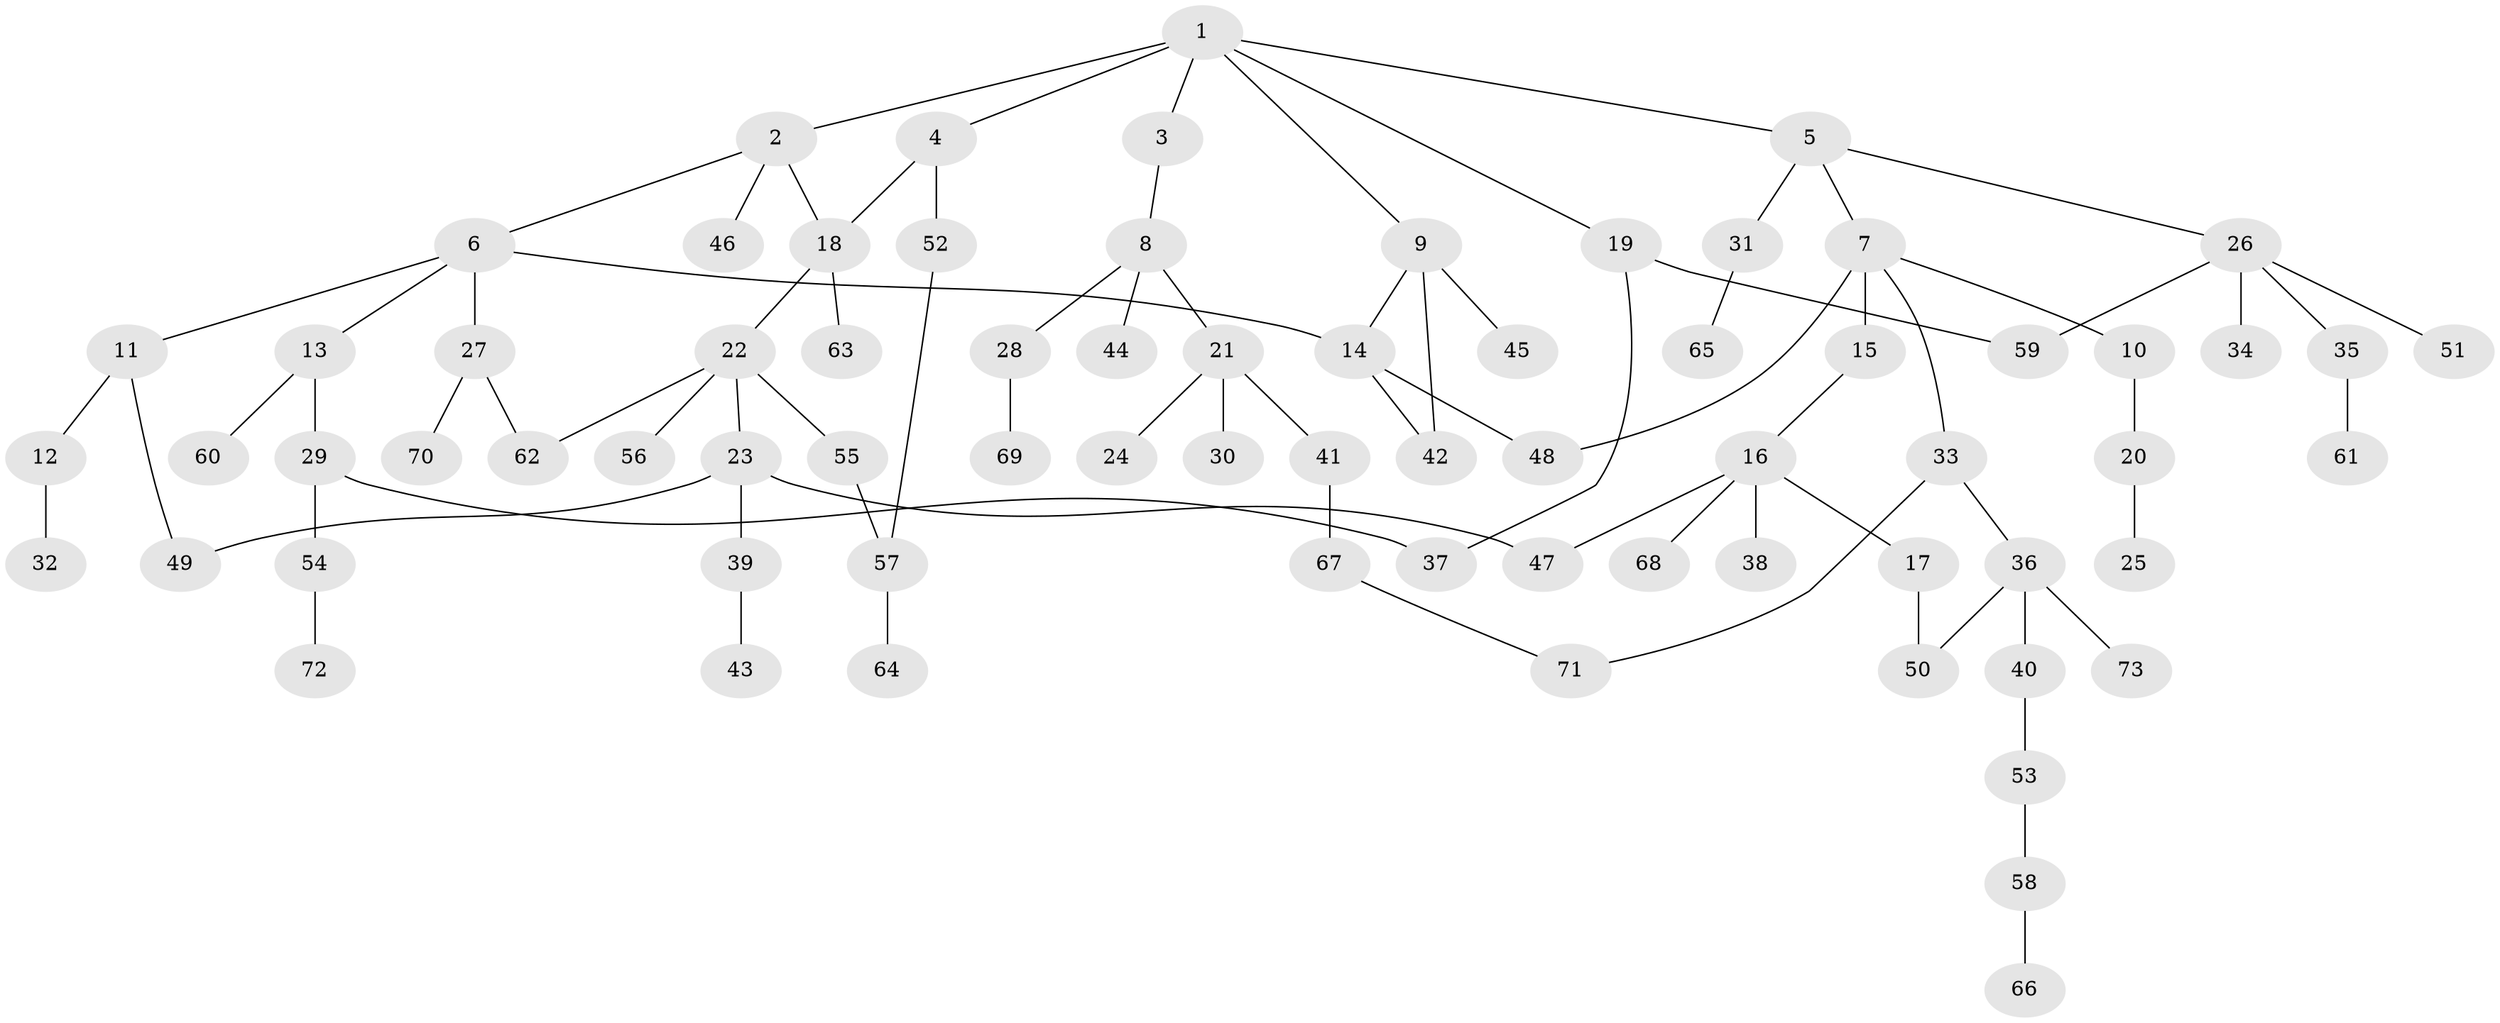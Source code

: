 // Generated by graph-tools (version 1.1) at 2025/25/03/09/25 03:25:28]
// undirected, 73 vertices, 84 edges
graph export_dot {
graph [start="1"]
  node [color=gray90,style=filled];
  1;
  2;
  3;
  4;
  5;
  6;
  7;
  8;
  9;
  10;
  11;
  12;
  13;
  14;
  15;
  16;
  17;
  18;
  19;
  20;
  21;
  22;
  23;
  24;
  25;
  26;
  27;
  28;
  29;
  30;
  31;
  32;
  33;
  34;
  35;
  36;
  37;
  38;
  39;
  40;
  41;
  42;
  43;
  44;
  45;
  46;
  47;
  48;
  49;
  50;
  51;
  52;
  53;
  54;
  55;
  56;
  57;
  58;
  59;
  60;
  61;
  62;
  63;
  64;
  65;
  66;
  67;
  68;
  69;
  70;
  71;
  72;
  73;
  1 -- 2;
  1 -- 3;
  1 -- 4;
  1 -- 5;
  1 -- 9;
  1 -- 19;
  2 -- 6;
  2 -- 18;
  2 -- 46;
  3 -- 8;
  4 -- 52;
  4 -- 18;
  5 -- 7;
  5 -- 26;
  5 -- 31;
  6 -- 11;
  6 -- 13;
  6 -- 27;
  6 -- 14;
  7 -- 10;
  7 -- 15;
  7 -- 33;
  7 -- 48;
  8 -- 21;
  8 -- 28;
  8 -- 44;
  9 -- 14;
  9 -- 42;
  9 -- 45;
  10 -- 20;
  11 -- 12;
  11 -- 49;
  12 -- 32;
  13 -- 29;
  13 -- 60;
  14 -- 42;
  14 -- 48;
  15 -- 16;
  16 -- 17;
  16 -- 38;
  16 -- 47;
  16 -- 68;
  17 -- 50;
  18 -- 22;
  18 -- 63;
  19 -- 59;
  19 -- 37;
  20 -- 25;
  21 -- 24;
  21 -- 30;
  21 -- 41;
  22 -- 23;
  22 -- 55;
  22 -- 56;
  22 -- 62;
  23 -- 39;
  23 -- 49;
  23 -- 47;
  26 -- 34;
  26 -- 35;
  26 -- 51;
  26 -- 59;
  27 -- 70;
  27 -- 62;
  28 -- 69;
  29 -- 37;
  29 -- 54;
  31 -- 65;
  33 -- 36;
  33 -- 71;
  35 -- 61;
  36 -- 40;
  36 -- 73;
  36 -- 50;
  39 -- 43;
  40 -- 53;
  41 -- 67;
  52 -- 57;
  53 -- 58;
  54 -- 72;
  55 -- 57;
  57 -- 64;
  58 -- 66;
  67 -- 71;
}
